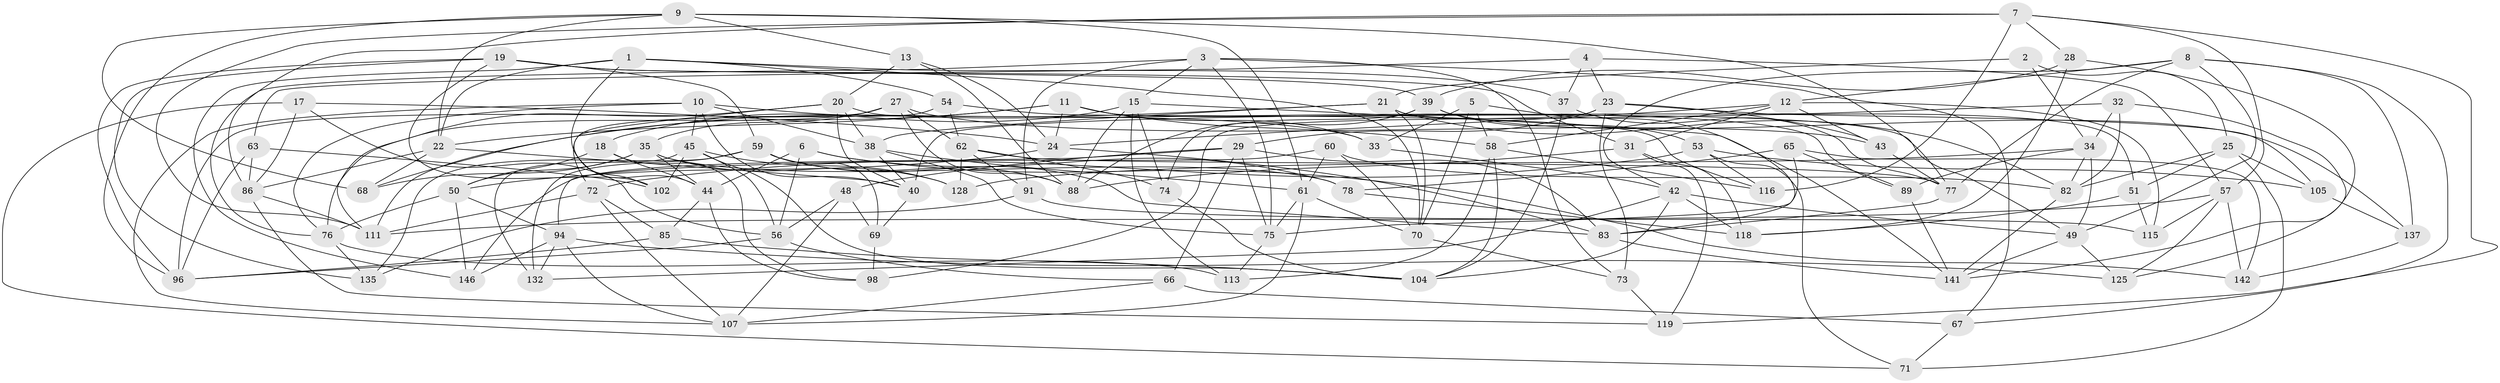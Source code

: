 // original degree distribution, {4: 1.0}
// Generated by graph-tools (version 1.1) at 2025/42/03/06/25 10:42:19]
// undirected, 95 vertices, 239 edges
graph export_dot {
graph [start="1"]
  node [color=gray90,style=filled];
  1 [super="+52"];
  2;
  3 [super="+14"];
  4;
  5;
  6;
  7 [super="+16"];
  8 [super="+110"];
  9 [super="+133"];
  10 [super="+136"];
  11 [super="+138"];
  12 [super="+127"];
  13;
  15 [super="+26"];
  17;
  18;
  19 [super="+36"];
  20 [super="+112"];
  21 [super="+47"];
  22 [super="+87"];
  23 [super="+55"];
  24 [super="+103"];
  25 [super="+30"];
  27 [super="+99"];
  28;
  29 [super="+41"];
  31 [super="+92"];
  32;
  33;
  34 [super="+64"];
  35 [super="+84"];
  37;
  38 [super="+80"];
  39 [super="+144"];
  40 [super="+100"];
  42 [super="+90"];
  43;
  44 [super="+46"];
  45 [super="+147"];
  48;
  49 [super="+145"];
  50 [super="+131"];
  51;
  53 [super="+122"];
  54;
  56 [super="+97"];
  57 [super="+79"];
  58 [super="+124"];
  59 [super="+109"];
  60;
  61 [super="+108"];
  62 [super="+81"];
  63;
  65;
  66;
  67;
  68;
  69;
  70 [super="+114"];
  71;
  72 [super="+93"];
  73;
  74;
  75 [super="+101"];
  76 [super="+139"];
  77 [super="+95"];
  78;
  82 [super="+121"];
  83 [super="+129"];
  85;
  86 [super="+117"];
  88 [super="+123"];
  89;
  91;
  94 [super="+120"];
  96 [super="+106"];
  98;
  102;
  104 [super="+140"];
  105;
  107 [super="+130"];
  111 [super="+126"];
  113;
  115;
  116;
  118 [super="+134"];
  119;
  125;
  128;
  132;
  135;
  137;
  141 [super="+143"];
  142;
  146;
  1 -- 146;
  1 -- 70;
  1 -- 54;
  1 -- 44;
  1 -- 37;
  1 -- 22;
  2 -- 34;
  2 -- 25 [weight=2];
  2 -- 21;
  3 -- 73;
  3 -- 67;
  3 -- 15;
  3 -- 91;
  3 -- 75;
  3 -- 76;
  4 -- 63;
  4 -- 37;
  4 -- 23;
  4 -- 57;
  5 -- 33;
  5 -- 83;
  5 -- 70;
  5 -- 58;
  6 -- 44;
  6 -- 78;
  6 -- 142;
  6 -- 56;
  7 -- 57;
  7 -- 116;
  7 -- 119;
  7 -- 28;
  7 -- 111;
  7 -- 86;
  8 -- 67;
  8 -- 77;
  8 -- 49;
  8 -- 42;
  8 -- 137;
  8 -- 12;
  9 -- 61;
  9 -- 96;
  9 -- 68;
  9 -- 13;
  9 -- 22;
  9 -- 77;
  10 -- 33;
  10 -- 76;
  10 -- 107;
  10 -- 40;
  10 -- 45;
  10 -- 38;
  11 -- 58;
  11 -- 33;
  11 -- 22;
  11 -- 24;
  11 -- 49;
  11 -- 111;
  12 -- 31;
  12 -- 43;
  12 -- 24;
  12 -- 115;
  12 -- 58;
  13 -- 20;
  13 -- 24;
  13 -- 88;
  15 -- 113;
  15 -- 18;
  15 -- 88;
  15 -- 74;
  15 -- 141;
  17 -- 71;
  17 -- 24;
  17 -- 56;
  17 -- 86;
  18 -- 98;
  18 -- 50;
  18 -- 44;
  19 -- 102;
  19 -- 31;
  19 -- 96;
  19 -- 135;
  19 -- 39;
  19 -- 59;
  20 -- 111;
  20 -- 40;
  20 -- 38;
  20 -- 89;
  20 -- 102;
  21 -- 38;
  21 -- 51;
  21 -- 68;
  21 -- 82;
  21 -- 70;
  22 -- 86;
  22 -- 68;
  22 -- 40;
  23 -- 43;
  23 -- 105;
  23 -- 98;
  23 -- 73;
  23 -- 29;
  24 -- 83;
  24 -- 50;
  25 -- 71;
  25 -- 82;
  25 -- 51;
  25 -- 105;
  27 -- 88;
  27 -- 43;
  27 -- 35;
  27 -- 96;
  27 -- 76;
  27 -- 62;
  28 -- 141;
  28 -- 118;
  28 -- 39;
  29 -- 48;
  29 -- 94;
  29 -- 66;
  29 -- 75;
  29 -- 83;
  31 -- 88;
  31 -- 118 [weight=2];
  31 -- 119;
  32 -- 40;
  32 -- 125;
  32 -- 82;
  32 -- 34;
  33 -- 42;
  34 -- 82;
  34 -- 89;
  34 -- 128;
  34 -- 49;
  35 -- 68;
  35 -- 44;
  35 -- 128;
  35 -- 50;
  35 -- 78;
  37 -- 77;
  37 -- 104;
  38 -- 61;
  38 -- 75;
  38 -- 40;
  39 -- 137;
  39 -- 74;
  39 -- 88;
  39 -- 53;
  40 -- 69;
  42 -- 118;
  42 -- 104;
  42 -- 49;
  42 -- 132;
  43 -- 77;
  44 -- 85;
  44 -- 98;
  45 -- 128;
  45 -- 132;
  45 -- 102;
  45 -- 104;
  45 -- 56;
  48 -- 56;
  48 -- 107;
  48 -- 69;
  49 -- 125;
  49 -- 141;
  50 -- 146;
  50 -- 76;
  50 -- 94;
  51 -- 115;
  51 -- 118;
  53 -- 71;
  53 -- 105;
  53 -- 72 [weight=2];
  53 -- 116;
  54 -- 116;
  54 -- 72;
  54 -- 62;
  56 -- 66;
  56 -- 96;
  57 -- 142;
  57 -- 125;
  57 -- 115;
  57 -- 111;
  58 -- 116;
  58 -- 104;
  58 -- 113;
  59 -- 135;
  59 -- 69;
  59 -- 88;
  59 -- 83;
  59 -- 132;
  60 -- 70;
  60 -- 82;
  60 -- 61;
  60 -- 146;
  61 -- 70;
  61 -- 75;
  61 -- 107;
  62 -- 91;
  62 -- 128;
  62 -- 74;
  62 -- 77;
  63 -- 102;
  63 -- 86;
  63 -- 96;
  65 -- 142;
  65 -- 78;
  65 -- 75;
  65 -- 89;
  66 -- 107;
  66 -- 67;
  67 -- 71;
  69 -- 98;
  70 -- 73;
  72 -- 107;
  72 -- 85;
  72 -- 111;
  73 -- 119;
  74 -- 104;
  75 -- 113;
  76 -- 113;
  76 -- 135;
  77 -- 83;
  78 -- 118;
  82 -- 141;
  83 -- 141;
  85 -- 104;
  85 -- 96;
  86 -- 119;
  86 -- 111;
  89 -- 141;
  91 -- 115;
  91 -- 135;
  94 -- 132;
  94 -- 146;
  94 -- 125;
  94 -- 107;
  105 -- 137;
  137 -- 142;
}
